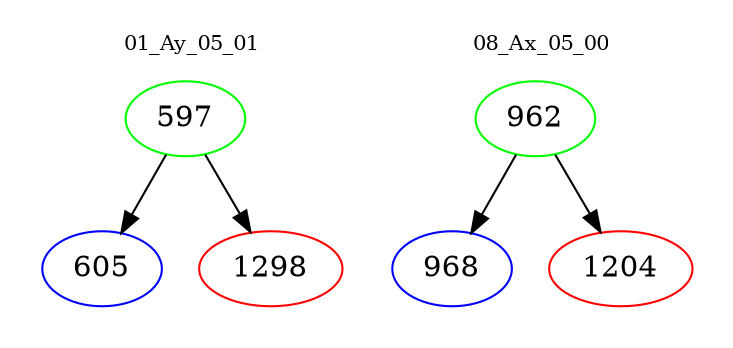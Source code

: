 digraph{
subgraph cluster_0 {
color = white
label = "01_Ay_05_01";
fontsize=10;
T0_597 [label="597", color="green"]
T0_597 -> T0_605 [color="black"]
T0_605 [label="605", color="blue"]
T0_597 -> T0_1298 [color="black"]
T0_1298 [label="1298", color="red"]
}
subgraph cluster_1 {
color = white
label = "08_Ax_05_00";
fontsize=10;
T1_962 [label="962", color="green"]
T1_962 -> T1_968 [color="black"]
T1_968 [label="968", color="blue"]
T1_962 -> T1_1204 [color="black"]
T1_1204 [label="1204", color="red"]
}
}
